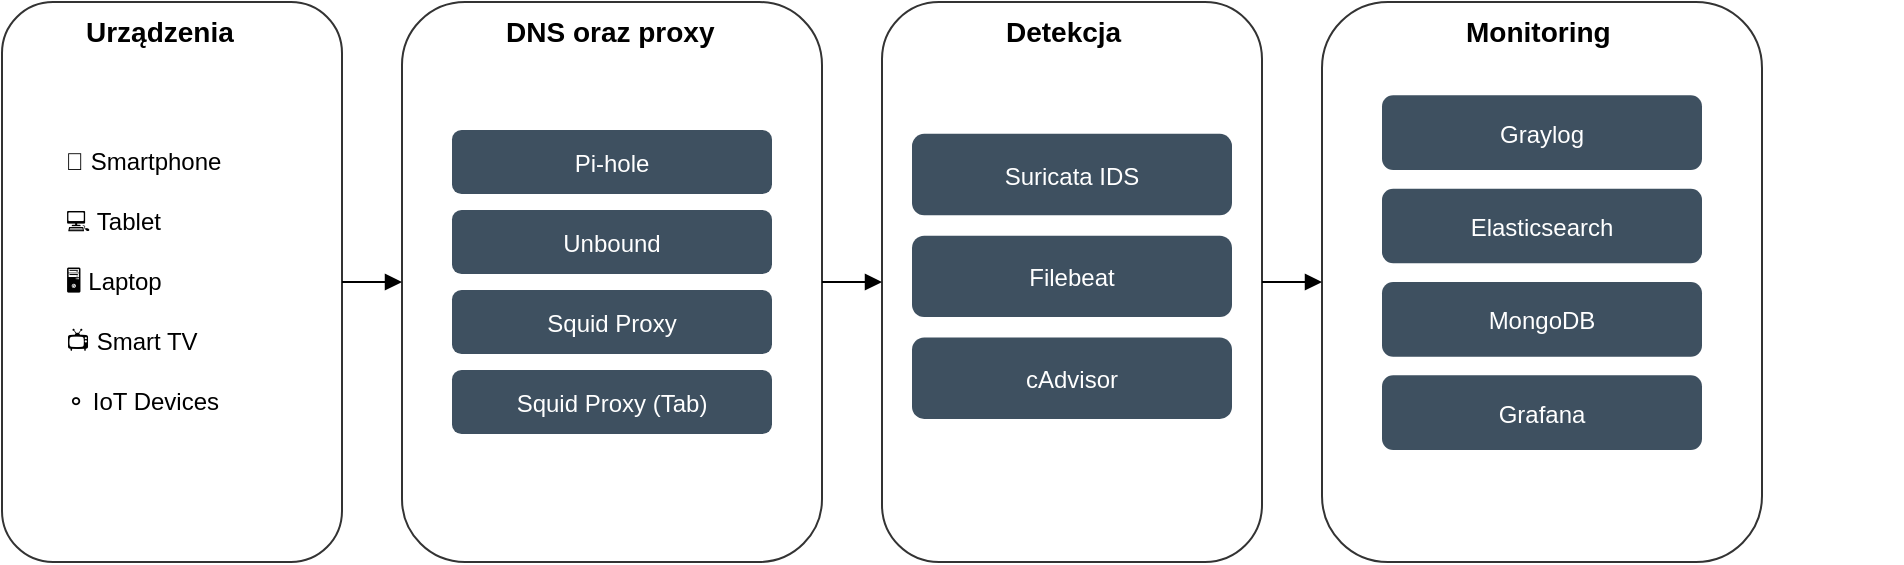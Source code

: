 <mxfile version="27.1.6">
  <diagram id="home-network-guardian" name="Home Network Guardian">
    <mxGraphModel dx="1390" dy="537" grid="1" gridSize="10" guides="1" tooltips="1" connect="1" arrows="1" fold="1" page="1" pageScale="1" pageWidth="827" pageHeight="1169" math="0" shadow="0">
      <root>
        <mxCell id="0" />
        <mxCell id="1" parent="0" />
        <mxCell id="2" value="" style="rounded=1;whiteSpace=wrap;html=1;strokeColor=#333333;" parent="1" vertex="1">
          <mxGeometry x="50" y="100" width="170" height="280" as="geometry" />
        </mxCell>
        <mxCell id="3" value="Urządzenia" style="text;html=1;strokeColor=none;fillColor=none;fontSize=14;fontStyle=1;" parent="2" vertex="1">
          <mxGeometry x="40" width="170" height="30" as="geometry" />
        </mxCell>
        <mxCell id="4" value="📱 Smartphone" style="text;html=1;strokeColor=none;fillColor=none;align=left;" parent="2" vertex="1">
          <mxGeometry x="30" y="66" width="140" height="25" as="geometry" />
        </mxCell>
        <mxCell id="5" value="💻 Tablet" style="text;html=1;strokeColor=none;fillColor=none;align=left;" parent="2" vertex="1">
          <mxGeometry x="30" y="96" width="140" height="25" as="geometry" />
        </mxCell>
        <mxCell id="6" value="🖥 Laptop" style="text;html=1;strokeColor=none;fillColor=none;align=left;" parent="2" vertex="1">
          <mxGeometry x="30" y="126" width="140" height="25" as="geometry" />
        </mxCell>
        <mxCell id="7" value="📺 Smart TV" style="text;html=1;strokeColor=none;fillColor=none;align=left;" parent="2" vertex="1">
          <mxGeometry x="30" y="156" width="140" height="25" as="geometry" />
        </mxCell>
        <mxCell id="8" value="⚬ IoT Devices" style="text;html=1;strokeColor=none;fillColor=none;align=left;" parent="2" vertex="1">
          <mxGeometry x="30" y="186" width="140" height="25" as="geometry" />
        </mxCell>
        <mxCell id="10" value="" style="rounded=1;whiteSpace=wrap;html=1;strokeColor=#333333;" parent="1" vertex="1">
          <mxGeometry x="250" y="100" width="210" height="280" as="geometry" />
        </mxCell>
        <mxCell id="11" value="DNS oraz proxy" style="text;html=1;strokeColor=none;fillColor=none;fontSize=14;fontStyle=1;" parent="10" vertex="1">
          <mxGeometry x="50" width="210" height="30" as="geometry" />
        </mxCell>
        <mxCell id="12" value="Pi-hole" style="rounded=1;fillColor=#3E5060;strokeColor=none;fontColor=#FFFFFF;align=center;verticalAlign=middle;" parent="10" vertex="1">
          <mxGeometry x="25" y="64" width="160" height="32" as="geometry" />
        </mxCell>
        <mxCell id="13" value="Unbound" style="rounded=1;fillColor=#3E5060;strokeColor=none;fontColor=#FFFFFF;align=center;verticalAlign=middle;" parent="10" vertex="1">
          <mxGeometry x="25" y="104" width="160" height="32" as="geometry" />
        </mxCell>
        <mxCell id="14" value="Squid Proxy" style="rounded=1;fillColor=#3E5060;strokeColor=none;fontColor=#FFFFFF;align=center;verticalAlign=middle;" parent="10" vertex="1">
          <mxGeometry x="25" y="144" width="160" height="32" as="geometry" />
        </mxCell>
        <mxCell id="15" value="Squid Proxy (Tab)" style="rounded=1;fillColor=#3E5060;strokeColor=none;fontColor=#FFFFFF;align=center;verticalAlign=middle;" parent="10" vertex="1">
          <mxGeometry x="25" y="184" width="160" height="32" as="geometry" />
        </mxCell>
        <mxCell id="20" value="" style="rounded=1;whiteSpace=wrap;html=1;strokeColor=#333333;" parent="1" vertex="1">
          <mxGeometry x="490" y="100" width="190" height="280" as="geometry" />
        </mxCell>
        <mxCell id="21" value="Detekcja" style="text;html=1;strokeColor=none;fillColor=none;fontSize=14;fontStyle=1;" parent="20" vertex="1">
          <mxGeometry x="60" width="190" height="38.182" as="geometry" />
        </mxCell>
        <mxCell id="22" value="Suricata IDS" style="rounded=1;fillColor=#3E5060;strokeColor=none;fontColor=#FFFFFF;align=center;verticalAlign=middle;" parent="20" vertex="1">
          <mxGeometry x="15" y="65.909" width="160" height="40.727" as="geometry" />
        </mxCell>
        <mxCell id="23" value="Filebeat" style="rounded=1;fillColor=#3E5060;strokeColor=none;fontColor=#FFFFFF;align=center;verticalAlign=middle;" parent="20" vertex="1">
          <mxGeometry x="15" y="116.818" width="160" height="40.727" as="geometry" />
        </mxCell>
        <mxCell id="24" value="cAdvisor" style="rounded=1;fillColor=#3E5060;strokeColor=none;fontColor=#FFFFFF;align=center;verticalAlign=middle;" parent="20" vertex="1">
          <mxGeometry x="15" y="167.727" width="160" height="40.727" as="geometry" />
        </mxCell>
        <mxCell id="30" value="" style="rounded=1;whiteSpace=wrap;html=1;strokeColor=#333333;" parent="1" vertex="1">
          <mxGeometry x="710" y="100" width="220" height="280" as="geometry" />
        </mxCell>
        <mxCell id="31" value="Monitoring" style="text;html=1;strokeColor=none;fillColor=none;fontSize=14;fontStyle=1;" parent="30" vertex="1">
          <mxGeometry x="70" width="220" height="35" as="geometry" />
        </mxCell>
        <mxCell id="32" value="Graylog" style="rounded=1;fillColor=#3E5060;strokeColor=none;fontColor=#FFFFFF;align=center;verticalAlign=middle;" parent="30" vertex="1">
          <mxGeometry x="30" y="46.667" width="160" height="37.333" as="geometry" />
        </mxCell>
        <mxCell id="33" value="Elasticsearch" style="rounded=1;fillColor=#3E5060;strokeColor=none;fontColor=#FFFFFF;align=center;verticalAlign=middle;" parent="30" vertex="1">
          <mxGeometry x="30" y="93.333" width="160" height="37.333" as="geometry" />
        </mxCell>
        <mxCell id="34" value="MongoDB" style="rounded=1;fillColor=#3E5060;strokeColor=none;fontColor=#FFFFFF;align=center;verticalAlign=middle;" parent="30" vertex="1">
          <mxGeometry x="30" y="140" width="160" height="37.333" as="geometry" />
        </mxCell>
        <mxCell id="35" value="Grafana" style="rounded=1;fillColor=#3E5060;strokeColor=none;fontColor=#FFFFFF;align=center;verticalAlign=middle;" parent="30" vertex="1">
          <mxGeometry x="30" y="186.667" width="160" height="37.333" as="geometry" />
        </mxCell>
        <mxCell id="41" style="edgeStyle=orthogonalEdgeStyle;rounded=0;orthogonalLoop=1;jettySize=auto;html=1;endArrow=block;endFill=1;" parent="1" source="2" target="10" edge="1">
          <mxGeometry relative="1" as="geometry" />
        </mxCell>
        <mxCell id="42" style="edgeStyle=orthogonalEdgeStyle;rounded=0;orthogonalLoop=1;jettySize=auto;html=1;endArrow=block;endFill=1;" parent="1" source="10" target="20" edge="1">
          <mxGeometry relative="1" as="geometry" />
        </mxCell>
        <mxCell id="43" style="edgeStyle=orthogonalEdgeStyle;rounded=0;orthogonalLoop=1;jettySize=auto;html=1;endArrow=block;endFill=1;" parent="1" source="20" target="30" edge="1">
          <mxGeometry relative="1" as="geometry" />
        </mxCell>
      </root>
    </mxGraphModel>
  </diagram>
</mxfile>
